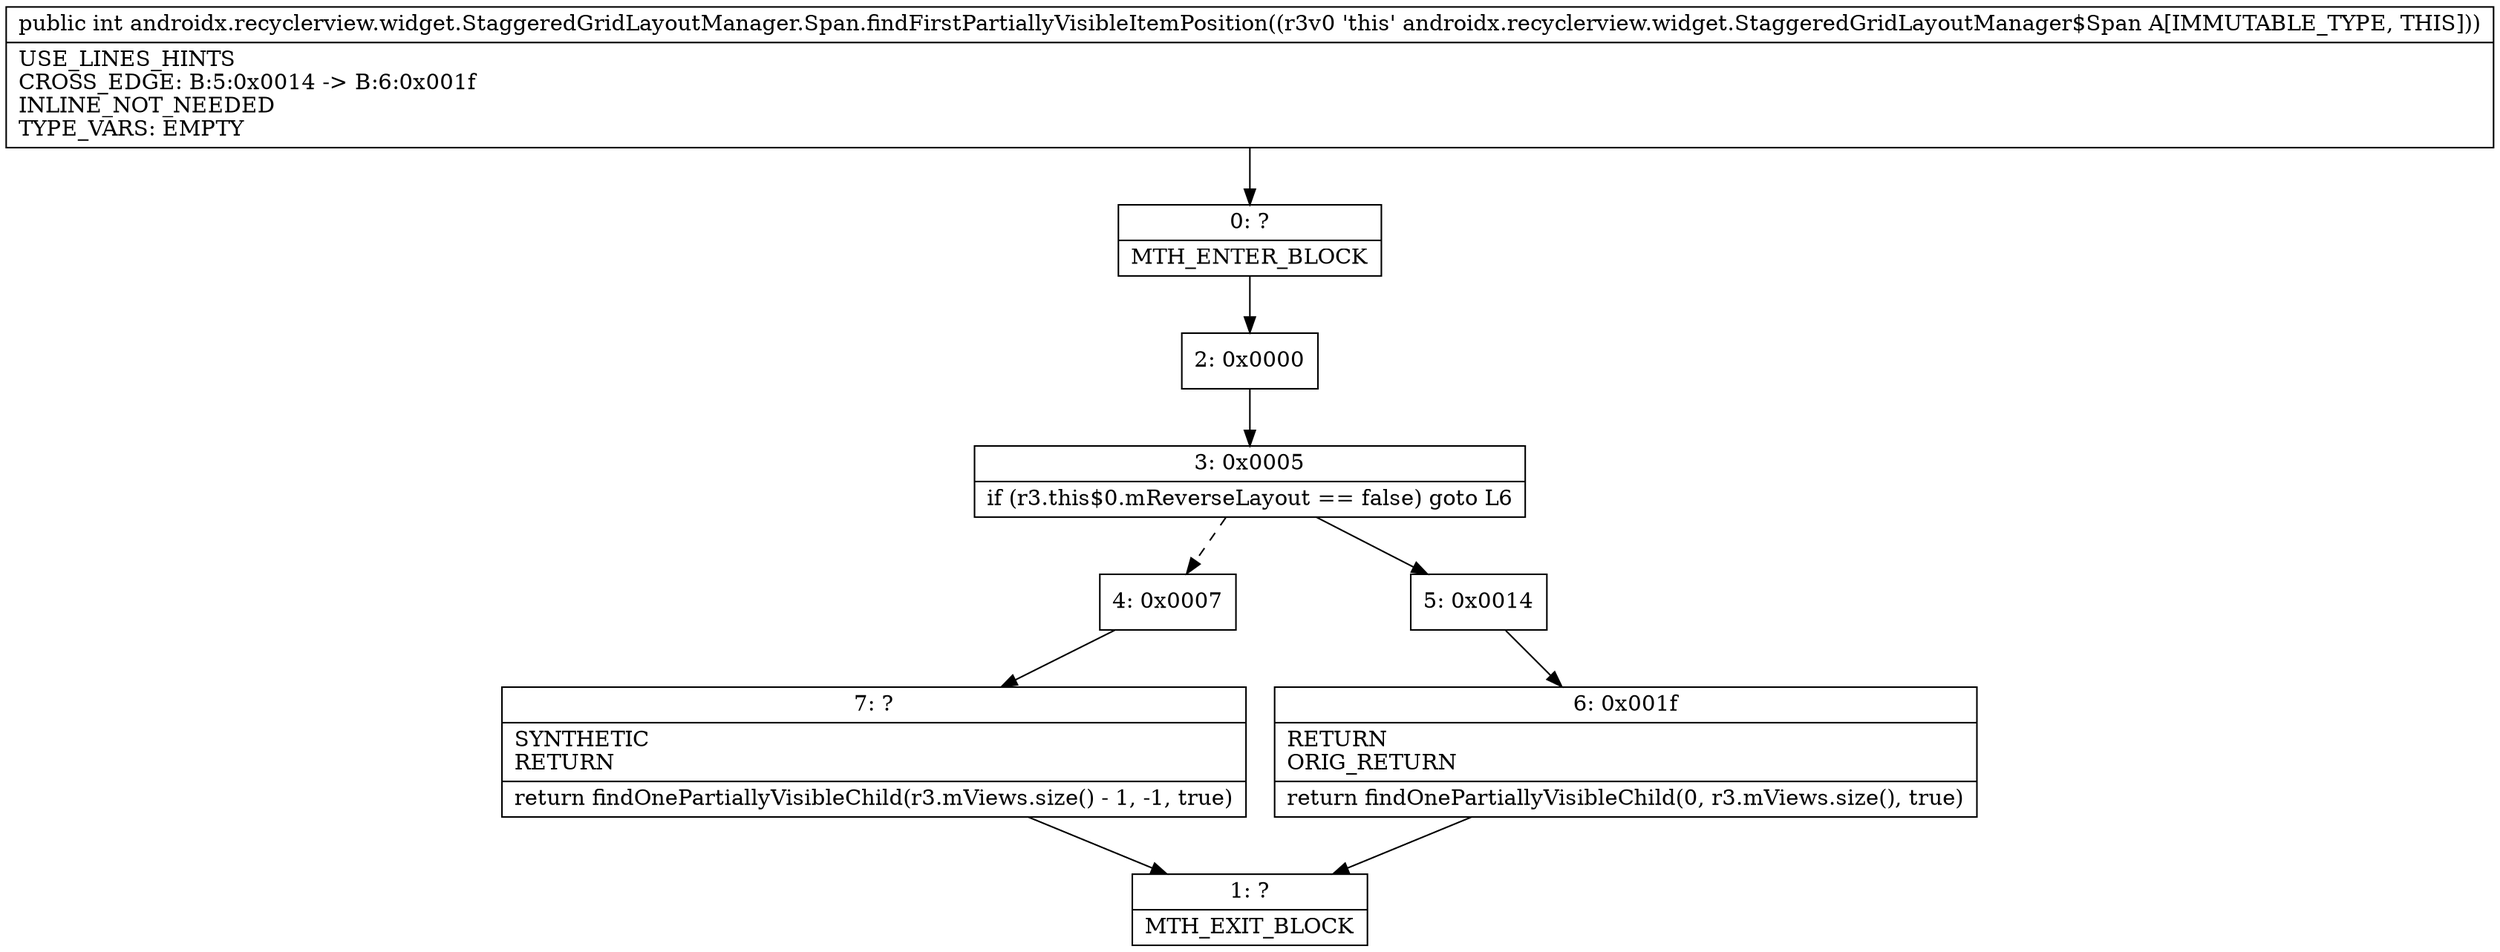 digraph "CFG forandroidx.recyclerview.widget.StaggeredGridLayoutManager.Span.findFirstPartiallyVisibleItemPosition()I" {
Node_0 [shape=record,label="{0\:\ ?|MTH_ENTER_BLOCK\l}"];
Node_2 [shape=record,label="{2\:\ 0x0000}"];
Node_3 [shape=record,label="{3\:\ 0x0005|if (r3.this$0.mReverseLayout == false) goto L6\l}"];
Node_4 [shape=record,label="{4\:\ 0x0007}"];
Node_7 [shape=record,label="{7\:\ ?|SYNTHETIC\lRETURN\l|return findOnePartiallyVisibleChild(r3.mViews.size() \- 1, \-1, true)\l}"];
Node_1 [shape=record,label="{1\:\ ?|MTH_EXIT_BLOCK\l}"];
Node_5 [shape=record,label="{5\:\ 0x0014}"];
Node_6 [shape=record,label="{6\:\ 0x001f|RETURN\lORIG_RETURN\l|return findOnePartiallyVisibleChild(0, r3.mViews.size(), true)\l}"];
MethodNode[shape=record,label="{public int androidx.recyclerview.widget.StaggeredGridLayoutManager.Span.findFirstPartiallyVisibleItemPosition((r3v0 'this' androidx.recyclerview.widget.StaggeredGridLayoutManager$Span A[IMMUTABLE_TYPE, THIS]))  | USE_LINES_HINTS\lCROSS_EDGE: B:5:0x0014 \-\> B:6:0x001f\lINLINE_NOT_NEEDED\lTYPE_VARS: EMPTY\l}"];
MethodNode -> Node_0;Node_0 -> Node_2;
Node_2 -> Node_3;
Node_3 -> Node_4[style=dashed];
Node_3 -> Node_5;
Node_4 -> Node_7;
Node_7 -> Node_1;
Node_5 -> Node_6;
Node_6 -> Node_1;
}

